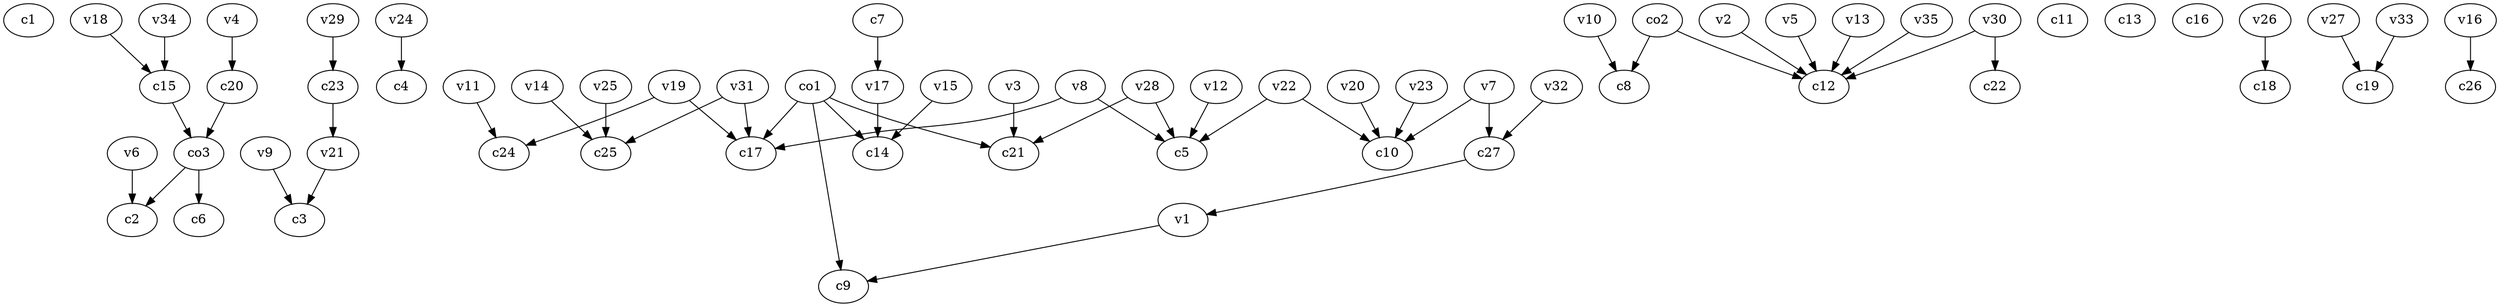 strict digraph  {
c1;
c2;
c3;
c4;
c5;
c6;
c7;
c8;
c9;
c10;
c11;
c12;
c13;
c14;
c15;
c16;
c17;
c18;
c19;
c20;
c21;
c22;
c23;
c24;
c25;
c26;
c27;
v1;
v2;
v3;
v4;
v5;
v6;
v7;
v8;
v9;
v10;
v11;
v12;
v13;
v14;
v15;
v16;
v17;
v18;
v19;
v20;
v21;
v22;
v23;
v24;
v25;
v26;
v27;
v28;
v29;
v30;
v31;
v32;
v33;
v34;
v35;
co1;
co2;
co3;
c7 -> v17  [weight=1];
c15 -> co3  [weight=1];
c20 -> co3  [weight=1];
c23 -> v21  [weight=1];
c27 -> v1  [weight=1];
v1 -> c9  [weight=1];
v2 -> c12  [weight=1];
v3 -> c21  [weight=1];
v4 -> c20  [weight=1];
v5 -> c12  [weight=1];
v6 -> c2  [weight=1];
v7 -> c10  [weight=1];
v7 -> c27  [weight=1];
v8 -> c17  [weight=1];
v8 -> c5  [weight=1];
v9 -> c3  [weight=1];
v10 -> c8  [weight=1];
v11 -> c24  [weight=1];
v12 -> c5  [weight=1];
v13 -> c12  [weight=1];
v14 -> c25  [weight=1];
v15 -> c14  [weight=1];
v16 -> c26  [weight=1];
v17 -> c14  [weight=1];
v18 -> c15  [weight=1];
v19 -> c17  [weight=1];
v19 -> c24  [weight=1];
v20 -> c10  [weight=1];
v21 -> c3  [weight=1];
v22 -> c10  [weight=1];
v22 -> c5  [weight=1];
v23 -> c10  [weight=1];
v24 -> c4  [weight=1];
v25 -> c25  [weight=1];
v26 -> c18  [weight=1];
v27 -> c19  [weight=1];
v28 -> c21  [weight=1];
v28 -> c5  [weight=1];
v29 -> c23  [weight=1];
v30 -> c22  [weight=1];
v30 -> c12  [weight=1];
v31 -> c17  [weight=1];
v31 -> c25  [weight=1];
v32 -> c27  [weight=1];
v33 -> c19  [weight=1];
v34 -> c15  [weight=1];
v35 -> c12  [weight=1];
co1 -> c14  [weight=1];
co1 -> c17  [weight=1];
co1 -> c21  [weight=1];
co1 -> c9  [weight=1];
co2 -> c8  [weight=1];
co2 -> c12  [weight=1];
co3 -> c2  [weight=1];
co3 -> c6  [weight=1];
}
